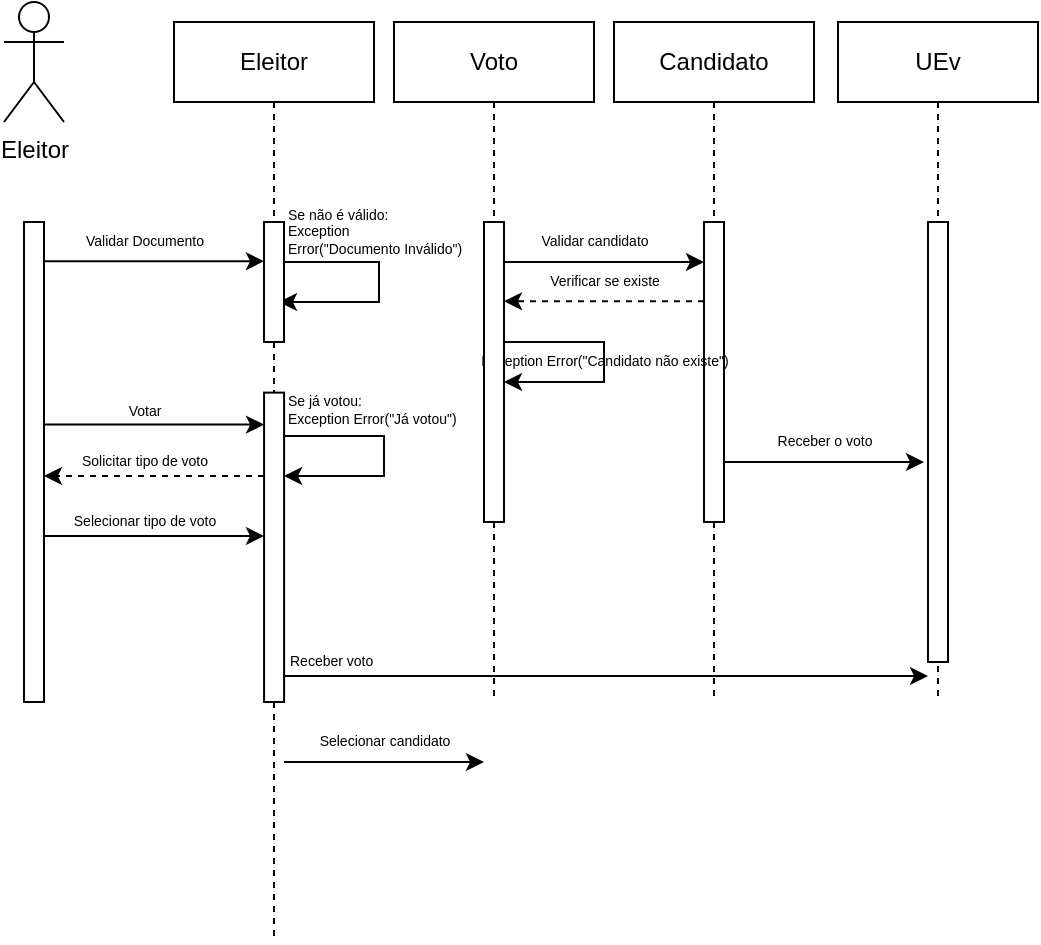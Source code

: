 <mxfile version="28.2.0">
  <diagram name="Página-1" id="Q3KTrH_Cg-qdvFPdpqpn">
    <mxGraphModel dx="420" dy="221" grid="1" gridSize="10" guides="1" tooltips="1" connect="1" arrows="1" fold="1" page="1" pageScale="1" pageWidth="827" pageHeight="1169" math="0" shadow="0">
      <root>
        <mxCell id="0" />
        <mxCell id="1" parent="0" />
        <mxCell id="zSkQ0qeUGLdLpaIA1OXH-1" value="" style="endArrow=classic;html=1;rounded=0;" edge="1" parent="1">
          <mxGeometry width="50" height="50" relative="1" as="geometry">
            <mxPoint x="330" y="260" as="sourcePoint" />
            <mxPoint x="330" y="280" as="targetPoint" />
            <Array as="points">
              <mxPoint x="380" y="260" />
              <mxPoint x="380" y="280" />
            </Array>
          </mxGeometry>
        </mxCell>
        <mxCell id="zSkQ0qeUGLdLpaIA1OXH-2" value="Eleitor" style="shape=umlActor;verticalLabelPosition=bottom;verticalAlign=top;html=1;" vertex="1" parent="1">
          <mxGeometry x="80" y="90" width="30" height="60" as="geometry" />
        </mxCell>
        <mxCell id="zSkQ0qeUGLdLpaIA1OXH-3" style="edgeStyle=orthogonalEdgeStyle;rounded=0;orthogonalLoop=1;jettySize=auto;html=1;curved=0;" edge="1" parent="1">
          <mxGeometry relative="1" as="geometry">
            <mxPoint x="100" y="219.6" as="sourcePoint" />
            <mxPoint x="210" y="219.6" as="targetPoint" />
          </mxGeometry>
        </mxCell>
        <mxCell id="zSkQ0qeUGLdLpaIA1OXH-4" value="" style="html=1;points=[[0,0,0,0,5],[0,1,0,0,-5],[1,0,0,0,5],[1,1,0,0,-5]];perimeter=orthogonalPerimeter;outlineConnect=0;targetShapes=umlLifeline;portConstraint=eastwest;newEdgeStyle={&quot;curved&quot;:0,&quot;rounded&quot;:0};" vertex="1" parent="1">
          <mxGeometry x="90" y="200" width="10" height="240" as="geometry" />
        </mxCell>
        <mxCell id="zSkQ0qeUGLdLpaIA1OXH-7" value="Validar Documento" style="text;html=1;align=center;verticalAlign=middle;resizable=0;points=[];autosize=1;strokeColor=none;fillColor=none;strokeWidth=1;fontSize=7;" vertex="1" parent="1">
          <mxGeometry x="110" y="200" width="80" height="20" as="geometry" />
        </mxCell>
        <mxCell id="zSkQ0qeUGLdLpaIA1OXH-8" value="" style="endArrow=classic;html=1;rounded=0;" edge="1" parent="1">
          <mxGeometry width="50" height="50" relative="1" as="geometry">
            <mxPoint x="220" y="470" as="sourcePoint" />
            <mxPoint x="320" y="470" as="targetPoint" />
          </mxGeometry>
        </mxCell>
        <mxCell id="zSkQ0qeUGLdLpaIA1OXH-9" value="Eleitor" style="shape=umlLifeline;perimeter=lifelinePerimeter;whiteSpace=wrap;html=1;container=1;dropTarget=0;collapsible=0;recursiveResize=0;outlineConnect=0;portConstraint=eastwest;newEdgeStyle={&quot;curved&quot;:0,&quot;rounded&quot;:0};" vertex="1" parent="1">
          <mxGeometry x="165" y="100" width="100" height="460" as="geometry" />
        </mxCell>
        <mxCell id="zSkQ0qeUGLdLpaIA1OXH-10" value="Voto" style="shape=umlLifeline;perimeter=lifelinePerimeter;whiteSpace=wrap;html=1;container=1;dropTarget=0;collapsible=0;recursiveResize=0;outlineConnect=0;portConstraint=eastwest;newEdgeStyle={&quot;curved&quot;:0,&quot;rounded&quot;:0};" vertex="1" parent="1">
          <mxGeometry x="275" y="100" width="100" height="340" as="geometry" />
        </mxCell>
        <mxCell id="zSkQ0qeUGLdLpaIA1OXH-64" style="edgeStyle=orthogonalEdgeStyle;rounded=0;orthogonalLoop=1;jettySize=auto;html=1;curved=0;" edge="1" parent="zSkQ0qeUGLdLpaIA1OXH-10">
          <mxGeometry relative="1" as="geometry">
            <mxPoint x="-174.96" y="201.31" as="sourcePoint" />
            <mxPoint x="-64.96" y="201.31" as="targetPoint" />
          </mxGeometry>
        </mxCell>
        <mxCell id="zSkQ0qeUGLdLpaIA1OXH-71" value="" style="html=1;points=[[0,0,0,0,5],[0,1,0,0,-5],[1,0,0,0,5],[1,1,0,0,-5]];perimeter=orthogonalPerimeter;outlineConnect=0;targetShapes=umlLifeline;portConstraint=eastwest;newEdgeStyle={&quot;curved&quot;:0,&quot;rounded&quot;:0};" vertex="1" parent="zSkQ0qeUGLdLpaIA1OXH-10">
          <mxGeometry x="-64.96" y="185.31" width="10" height="154.69" as="geometry" />
        </mxCell>
        <mxCell id="zSkQ0qeUGLdLpaIA1OXH-69" value="Votar" style="text;html=1;align=center;verticalAlign=middle;resizable=0;points=[];autosize=1;strokeColor=none;fillColor=none;strokeWidth=1;fontSize=7;" vertex="1" parent="zSkQ0qeUGLdLpaIA1OXH-10">
          <mxGeometry x="-144.96" y="185.31" width="40" height="20" as="geometry" />
        </mxCell>
        <mxCell id="zSkQ0qeUGLdLpaIA1OXH-11" value="Selecionar candidato" style="text;html=1;align=center;verticalAlign=middle;resizable=0;points=[];autosize=1;strokeColor=none;fillColor=none;strokeWidth=1;fontSize=7;" vertex="1" parent="1">
          <mxGeometry x="225" y="450" width="90" height="20" as="geometry" />
        </mxCell>
        <mxCell id="zSkQ0qeUGLdLpaIA1OXH-16" value="" style="endArrow=classic;html=1;rounded=0;" edge="1" parent="1">
          <mxGeometry width="50" height="50" relative="1" as="geometry">
            <mxPoint x="330" y="220" as="sourcePoint" />
            <mxPoint x="430" y="220" as="targetPoint" />
          </mxGeometry>
        </mxCell>
        <mxCell id="zSkQ0qeUGLdLpaIA1OXH-17" value="Validar candidato" style="text;html=1;align=center;verticalAlign=middle;resizable=0;points=[];autosize=1;strokeColor=none;fillColor=none;strokeWidth=1;fontSize=7;" vertex="1" parent="1">
          <mxGeometry x="335" y="200" width="80" height="20" as="geometry" />
        </mxCell>
        <mxCell id="zSkQ0qeUGLdLpaIA1OXH-18" value="" style="endArrow=classic;html=1;rounded=0;dashed=1;" edge="1" parent="1">
          <mxGeometry width="50" height="50" relative="1" as="geometry">
            <mxPoint x="430" y="239.57" as="sourcePoint" />
            <mxPoint x="330" y="239.57" as="targetPoint" />
          </mxGeometry>
        </mxCell>
        <mxCell id="zSkQ0qeUGLdLpaIA1OXH-19" value="Verificar se existe" style="text;html=1;align=center;verticalAlign=middle;resizable=0;points=[];autosize=1;strokeColor=none;fillColor=none;strokeWidth=1;fontSize=7;" vertex="1" parent="1">
          <mxGeometry x="340" y="220" width="80" height="20" as="geometry" />
        </mxCell>
        <mxCell id="zSkQ0qeUGLdLpaIA1OXH-20" value="Candidato" style="shape=umlLifeline;perimeter=lifelinePerimeter;whiteSpace=wrap;html=1;container=1;dropTarget=0;collapsible=0;recursiveResize=0;outlineConnect=0;portConstraint=eastwest;newEdgeStyle={&quot;curved&quot;:0,&quot;rounded&quot;:0};" vertex="1" parent="1">
          <mxGeometry x="385" y="100" width="100" height="340" as="geometry" />
        </mxCell>
        <mxCell id="zSkQ0qeUGLdLpaIA1OXH-21" value="" style="html=1;points=[[0,0,0,0,5],[0,1,0,0,-5],[1,0,0,0,5],[1,1,0,0,-5]];perimeter=orthogonalPerimeter;outlineConnect=0;targetShapes=umlLifeline;portConstraint=eastwest;newEdgeStyle={&quot;curved&quot;:0,&quot;rounded&quot;:0};" vertex="1" parent="zSkQ0qeUGLdLpaIA1OXH-20">
          <mxGeometry x="45" y="100" width="10" height="150" as="geometry" />
        </mxCell>
        <mxCell id="zSkQ0qeUGLdLpaIA1OXH-22" value="Exception Error(&quot;Candidato não existe&quot;)" style="text;html=1;align=center;verticalAlign=middle;resizable=0;points=[];autosize=1;strokeColor=none;fillColor=none;strokeWidth=1;fontSize=7;" vertex="1" parent="1">
          <mxGeometry x="305" y="260" width="150" height="20" as="geometry" />
        </mxCell>
        <mxCell id="zSkQ0qeUGLdLpaIA1OXH-23" value="UEv" style="shape=umlLifeline;perimeter=lifelinePerimeter;whiteSpace=wrap;html=1;container=1;dropTarget=0;collapsible=0;recursiveResize=0;outlineConnect=0;portConstraint=eastwest;newEdgeStyle={&quot;curved&quot;:0,&quot;rounded&quot;:0};" vertex="1" parent="1">
          <mxGeometry x="497" y="100" width="100" height="340" as="geometry" />
        </mxCell>
        <mxCell id="zSkQ0qeUGLdLpaIA1OXH-24" value="" style="html=1;points=[[0,0,0,0,5],[0,1,0,0,-5],[1,0,0,0,5],[1,1,0,0,-5]];perimeter=orthogonalPerimeter;outlineConnect=0;targetShapes=umlLifeline;portConstraint=eastwest;newEdgeStyle={&quot;curved&quot;:0,&quot;rounded&quot;:0};" vertex="1" parent="zSkQ0qeUGLdLpaIA1OXH-23">
          <mxGeometry x="45" y="100" width="10" height="220" as="geometry" />
        </mxCell>
        <mxCell id="zSkQ0qeUGLdLpaIA1OXH-25" value="" style="endArrow=classic;html=1;rounded=0;" edge="1" parent="1">
          <mxGeometry width="50" height="50" relative="1" as="geometry">
            <mxPoint x="440" y="320" as="sourcePoint" />
            <mxPoint x="540" y="320" as="targetPoint" />
          </mxGeometry>
        </mxCell>
        <mxCell id="zSkQ0qeUGLdLpaIA1OXH-26" value="Receber o voto" style="text;html=1;align=center;verticalAlign=middle;resizable=0;points=[];autosize=1;strokeColor=none;fillColor=none;strokeWidth=1;fontSize=7;" vertex="1" parent="1">
          <mxGeometry x="455" y="300" width="70" height="20" as="geometry" />
        </mxCell>
        <mxCell id="zSkQ0qeUGLdLpaIA1OXH-29" value="" style="endArrow=classic;html=1;rounded=0;" edge="1" parent="1">
          <mxGeometry width="50" height="50" relative="1" as="geometry">
            <mxPoint x="217.5" y="220" as="sourcePoint" />
            <mxPoint x="217.5" y="240" as="targetPoint" />
            <Array as="points">
              <mxPoint x="267.5" y="220" />
              <mxPoint x="267.5" y="240" />
            </Array>
          </mxGeometry>
        </mxCell>
        <mxCell id="zSkQ0qeUGLdLpaIA1OXH-30" value="&lt;div&gt;Se não é válido:&lt;/div&gt;Exception&lt;div&gt;&lt;span style=&quot;background-color: transparent; color: light-dark(rgb(0, 0, 0), rgb(255, 255, 255));&quot;&gt;Error(&quot;Documento Inválido&quot;)&lt;/span&gt;&lt;/div&gt;" style="text;html=1;align=left;verticalAlign=middle;resizable=0;points=[];autosize=1;strokeColor=none;fillColor=none;strokeWidth=1;fontSize=7;" vertex="1" parent="1">
          <mxGeometry x="220" y="185" width="110" height="40" as="geometry" />
        </mxCell>
        <mxCell id="zSkQ0qeUGLdLpaIA1OXH-5" value="" style="html=1;points=[[0,0,0,0,5],[0,1,0,0,-5],[1,0,0,0,5],[1,1,0,0,-5]];perimeter=orthogonalPerimeter;outlineConnect=0;targetShapes=umlLifeline;portConstraint=eastwest;newEdgeStyle={&quot;curved&quot;:0,&quot;rounded&quot;:0};" vertex="1" parent="1">
          <mxGeometry x="210" y="200" width="10" height="60" as="geometry" />
        </mxCell>
        <mxCell id="zSkQ0qeUGLdLpaIA1OXH-6" value="" style="html=1;points=[[0,0,0,0,5],[0,1,0,0,-5],[1,0,0,0,5],[1,1,0,0,-5]];perimeter=orthogonalPerimeter;outlineConnect=0;targetShapes=umlLifeline;portConstraint=eastwest;newEdgeStyle={&quot;curved&quot;:0,&quot;rounded&quot;:0};" vertex="1" parent="1">
          <mxGeometry x="320" y="200" width="10" height="150" as="geometry" />
        </mxCell>
        <mxCell id="zSkQ0qeUGLdLpaIA1OXH-103" value="" style="endArrow=classic;html=1;rounded=0;" edge="1" parent="1">
          <mxGeometry width="50" height="50" relative="1" as="geometry">
            <mxPoint x="220" y="307" as="sourcePoint" />
            <mxPoint x="220" y="327" as="targetPoint" />
            <Array as="points">
              <mxPoint x="270" y="307" />
              <mxPoint x="270" y="327" />
            </Array>
          </mxGeometry>
        </mxCell>
        <mxCell id="zSkQ0qeUGLdLpaIA1OXH-106" value="&lt;div&gt;Se já votou:&lt;/div&gt;Exception&amp;nbsp;&lt;span style=&quot;background-color: transparent; color: light-dark(rgb(0, 0, 0), rgb(255, 255, 255));&quot;&gt;Error(&quot;Já votou&quot;)&lt;/span&gt;" style="text;html=1;align=left;verticalAlign=middle;resizable=0;points=[];autosize=1;strokeColor=none;fillColor=none;strokeWidth=1;fontSize=7;" vertex="1" parent="1">
          <mxGeometry x="220" y="279" width="110" height="30" as="geometry" />
        </mxCell>
        <mxCell id="zSkQ0qeUGLdLpaIA1OXH-109" style="edgeStyle=orthogonalEdgeStyle;rounded=0;orthogonalLoop=1;jettySize=auto;html=1;curved=0;dashed=1;" edge="1" parent="1">
          <mxGeometry relative="1" as="geometry">
            <mxPoint x="210.0" y="327" as="sourcePoint" />
            <mxPoint x="99.96" y="327" as="targetPoint" />
            <Array as="points">
              <mxPoint x="129.96" y="327" />
              <mxPoint x="129.96" y="327" />
            </Array>
          </mxGeometry>
        </mxCell>
        <mxCell id="zSkQ0qeUGLdLpaIA1OXH-110" value="Solicitar tipo de voto" style="text;html=1;align=center;verticalAlign=middle;resizable=0;points=[];autosize=1;strokeColor=none;fillColor=none;strokeWidth=1;fontSize=7;" vertex="1" parent="1">
          <mxGeometry x="104.96" y="310" width="90" height="20" as="geometry" />
        </mxCell>
        <mxCell id="zSkQ0qeUGLdLpaIA1OXH-114" value="" style="endArrow=classic;html=1;rounded=0;" edge="1" parent="1">
          <mxGeometry width="50" height="50" relative="1" as="geometry">
            <mxPoint x="100" y="357" as="sourcePoint" />
            <mxPoint x="210" y="357" as="targetPoint" />
          </mxGeometry>
        </mxCell>
        <mxCell id="zSkQ0qeUGLdLpaIA1OXH-115" value="Selecionar tipo de voto" style="text;html=1;align=center;verticalAlign=middle;resizable=0;points=[];autosize=1;strokeColor=none;fillColor=none;strokeWidth=1;fontSize=7;" vertex="1" parent="1">
          <mxGeometry x="105" y="340" width="90" height="20" as="geometry" />
        </mxCell>
        <mxCell id="zSkQ0qeUGLdLpaIA1OXH-117" value="&lt;div&gt;Receber voto&lt;/div&gt;" style="text;html=1;align=left;verticalAlign=middle;resizable=0;points=[];autosize=1;strokeColor=none;fillColor=none;strokeWidth=1;fontSize=7;" vertex="1" parent="1">
          <mxGeometry x="221" y="410" width="70" height="20" as="geometry" />
        </mxCell>
        <mxCell id="zSkQ0qeUGLdLpaIA1OXH-118" value="" style="endArrow=classic;html=1;rounded=0;" edge="1" parent="1">
          <mxGeometry width="50" height="50" relative="1" as="geometry">
            <mxPoint x="220" y="427" as="sourcePoint" />
            <mxPoint x="542" y="427" as="targetPoint" />
          </mxGeometry>
        </mxCell>
      </root>
    </mxGraphModel>
  </diagram>
</mxfile>
